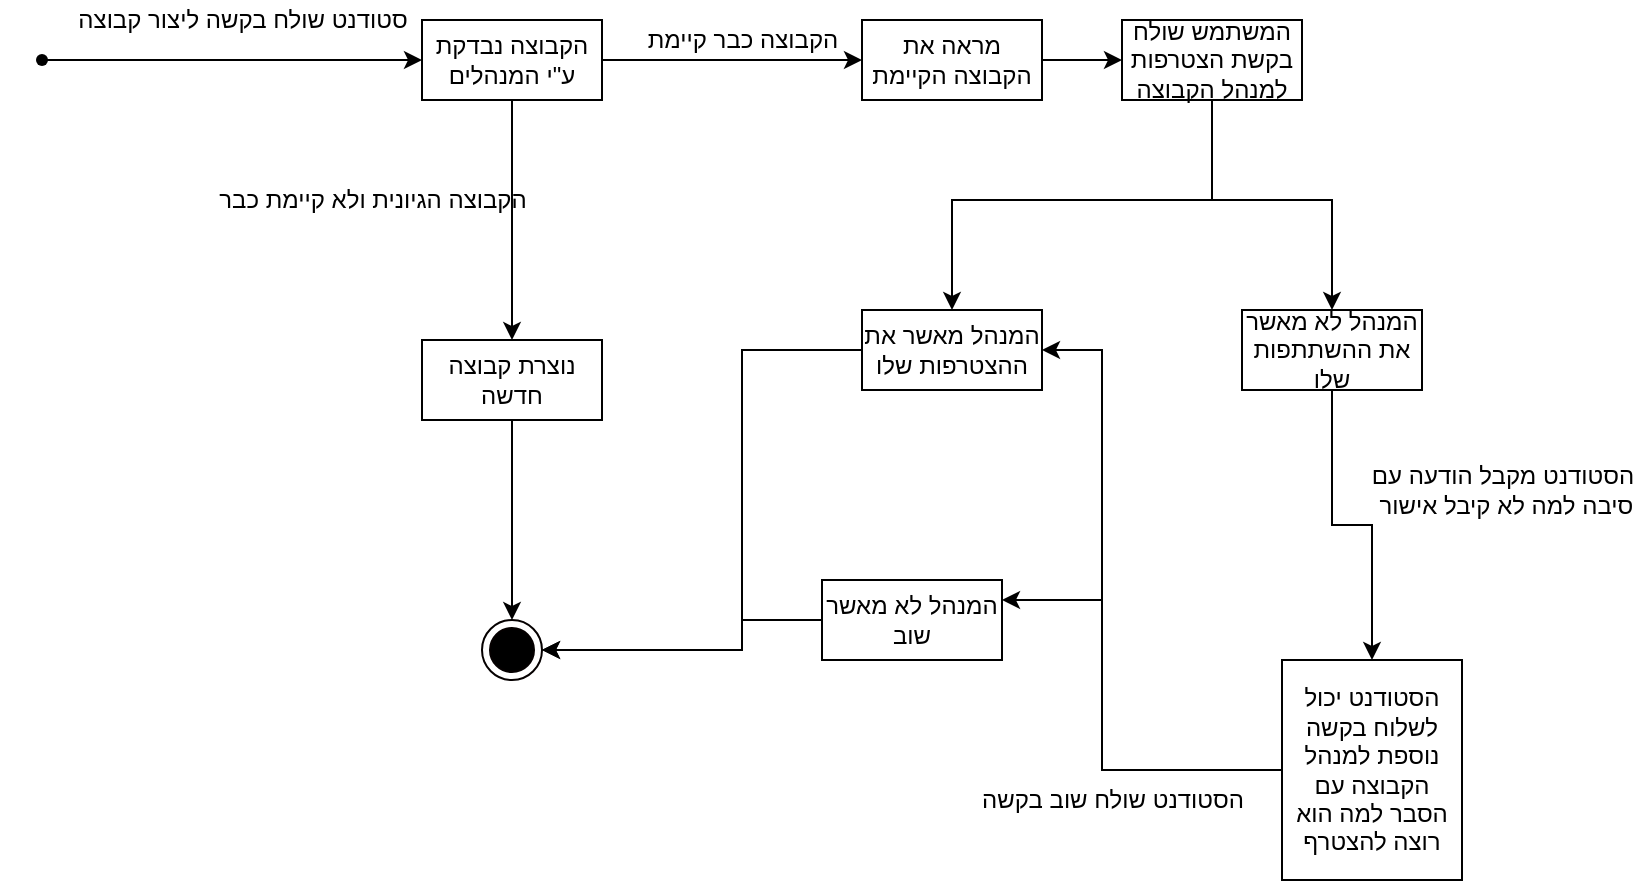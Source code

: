 <mxfile>
    <diagram id="ZxcNrr2-RxVxVpdg4Wmk" name="Page-1">
        <mxGraphModel dx="719" dy="617" grid="1" gridSize="10" guides="1" tooltips="1" connect="1" arrows="1" fold="1" page="1" pageScale="1" pageWidth="850" pageHeight="1100" math="0" shadow="0">
            <root>
                <mxCell id="0"/>
                <mxCell id="1" parent="0"/>
                <mxCell id="PJ3xckfTSliCAF6zciwJ-3" value="סטודנט שולח בקשה ליצור קבוצה" style="text;html=1;align=center;verticalAlign=middle;resizable=0;points=[];autosize=1;strokeColor=none;fillColor=none;" parent="1" vertex="1">
                    <mxGeometry x="40" y="180" width="160" height="20" as="geometry"/>
                </mxCell>
                <mxCell id="PJ3xckfTSliCAF6zciwJ-14" style="edgeStyle=orthogonalEdgeStyle;rounded=0;orthogonalLoop=1;jettySize=auto;html=1;entryX=0;entryY=0.5;entryDx=0;entryDy=0;" parent="1" source="PJ3xckfTSliCAF6zciwJ-4" target="PJ3xckfTSliCAF6zciwJ-12" edge="1">
                    <mxGeometry relative="1" as="geometry"/>
                </mxCell>
                <mxCell id="PJ3xckfTSliCAF6zciwJ-4" value="הקבוצה נבדקת ע&quot;י המנהלים " style="rounded=0;whiteSpace=wrap;html=1;" parent="1" vertex="1">
                    <mxGeometry x="210" y="190" width="90" height="40" as="geometry"/>
                </mxCell>
                <mxCell id="PJ3xckfTSliCAF6zciwJ-5" value="" style="endArrow=classic;html=1;rounded=0;exitX=0.5;exitY=1;exitDx=0;exitDy=0;entryX=0.5;entryY=0;entryDx=0;entryDy=0;" parent="1" source="PJ3xckfTSliCAF6zciwJ-4" target="OdFfhlGP0_GXfFOtKDw0-12" edge="1">
                    <mxGeometry width="50" height="50" relative="1" as="geometry">
                        <mxPoint x="300" y="300" as="sourcePoint"/>
                        <mxPoint x="255" y="360" as="targetPoint"/>
                    </mxGeometry>
                </mxCell>
                <mxCell id="PJ3xckfTSliCAF6zciwJ-6" value="הקבוצה הגיונית ולא קיימת כבר" style="text;html=1;align=center;verticalAlign=middle;resizable=0;points=[];autosize=1;strokeColor=none;fillColor=none;" parent="1" vertex="1">
                    <mxGeometry x="110" y="270" width="150" height="20" as="geometry"/>
                </mxCell>
                <mxCell id="PJ3xckfTSliCAF6zciwJ-9" style="edgeStyle=orthogonalEdgeStyle;rounded=0;orthogonalLoop=1;jettySize=auto;html=1;" parent="1" source="PJ3xckfTSliCAF6zciwJ-7" target="PJ3xckfTSliCAF6zciwJ-4" edge="1">
                    <mxGeometry relative="1" as="geometry"/>
                </mxCell>
                <mxCell id="PJ3xckfTSliCAF6zciwJ-7" value="" style="shape=waypoint;sketch=0;fillStyle=solid;size=6;pointerEvents=1;points=[];fillColor=none;resizable=0;rotatable=0;perimeter=centerPerimeter;snapToPoint=1;" parent="1" vertex="1">
                    <mxGeometry y="190" width="40" height="40" as="geometry"/>
                </mxCell>
                <mxCell id="PJ3xckfTSliCAF6zciwJ-10" value="" style="ellipse;html=1;shape=endState;fillColor=#000000;strokeColor=#050000;" parent="1" vertex="1">
                    <mxGeometry x="240" y="490" width="30" height="30" as="geometry"/>
                </mxCell>
                <mxCell id="9" style="edgeStyle=none;html=1;exitX=1;exitY=0.5;exitDx=0;exitDy=0;entryX=0;entryY=0.5;entryDx=0;entryDy=0;" edge="1" parent="1" source="PJ3xckfTSliCAF6zciwJ-12" target="4">
                    <mxGeometry relative="1" as="geometry"/>
                </mxCell>
                <mxCell id="PJ3xckfTSliCAF6zciwJ-12" value="מראה את הקבוצה הקיימת" style="rounded=0;whiteSpace=wrap;html=1;" parent="1" vertex="1">
                    <mxGeometry x="430" y="190" width="90" height="40" as="geometry"/>
                </mxCell>
                <mxCell id="PJ3xckfTSliCAF6zciwJ-15" value="הקבוצה כבר קיימת" style="text;html=1;align=center;verticalAlign=middle;resizable=0;points=[];autosize=1;strokeColor=none;fillColor=none;" parent="1" vertex="1">
                    <mxGeometry x="320" y="190" width="100" height="20" as="geometry"/>
                </mxCell>
                <mxCell id="2" style="edgeStyle=none;html=1;exitX=0;exitY=0.5;exitDx=0;exitDy=0;entryX=1;entryY=0.5;entryDx=0;entryDy=0;rounded=0;" edge="1" parent="1" source="PJ3xckfTSliCAF6zciwJ-16" target="PJ3xckfTSliCAF6zciwJ-10">
                    <mxGeometry relative="1" as="geometry">
                        <Array as="points">
                            <mxPoint x="370" y="355"/>
                            <mxPoint x="370" y="505"/>
                        </Array>
                    </mxGeometry>
                </mxCell>
                <mxCell id="PJ3xckfTSliCAF6zciwJ-16" value="המנהל מאשר את ההצטרפות שלו" style="rounded=0;whiteSpace=wrap;html=1;" parent="1" vertex="1">
                    <mxGeometry x="430" y="335" width="90" height="40" as="geometry"/>
                </mxCell>
                <mxCell id="OdFfhlGP0_GXfFOtKDw0-14" style="edgeStyle=orthogonalEdgeStyle;rounded=0;orthogonalLoop=1;jettySize=auto;html=1;" parent="1" source="OdFfhlGP0_GXfFOtKDw0-4" target="OdFfhlGP0_GXfFOtKDw0-7" edge="1">
                    <mxGeometry relative="1" as="geometry"/>
                </mxCell>
                <mxCell id="OdFfhlGP0_GXfFOtKDw0-4" value="המנהל לא מאשר את ההשתתפות שלו" style="rounded=0;whiteSpace=wrap;html=1;" parent="1" vertex="1">
                    <mxGeometry x="620" y="335" width="90" height="40" as="geometry"/>
                </mxCell>
                <mxCell id="OdFfhlGP0_GXfFOtKDw0-10" style="edgeStyle=orthogonalEdgeStyle;rounded=0;orthogonalLoop=1;jettySize=auto;html=1;entryX=1;entryY=0.5;entryDx=0;entryDy=0;" parent="1" source="OdFfhlGP0_GXfFOtKDw0-7" target="PJ3xckfTSliCAF6zciwJ-16" edge="1">
                    <mxGeometry relative="1" as="geometry">
                        <mxPoint x="550" y="390" as="targetPoint"/>
                        <Array as="points">
                            <mxPoint x="550" y="565"/>
                            <mxPoint x="550" y="355"/>
                        </Array>
                    </mxGeometry>
                </mxCell>
                <mxCell id="OdFfhlGP0_GXfFOtKDw0-16" style="edgeStyle=orthogonalEdgeStyle;rounded=0;orthogonalLoop=1;jettySize=auto;html=1;entryX=1;entryY=0.25;entryDx=0;entryDy=0;" parent="1" source="OdFfhlGP0_GXfFOtKDw0-7" target="OdFfhlGP0_GXfFOtKDw0-15" edge="1">
                    <mxGeometry relative="1" as="geometry">
                        <Array as="points">
                            <mxPoint x="550" y="565"/>
                            <mxPoint x="550" y="480"/>
                        </Array>
                    </mxGeometry>
                </mxCell>
                <mxCell id="OdFfhlGP0_GXfFOtKDw0-7" value="הסטודנט יכול לשלוח בקשה נוספת למנהל הקבוצה עם הסבר למה הוא רוצה להצטרף" style="rounded=0;whiteSpace=wrap;html=1;" parent="1" vertex="1">
                    <mxGeometry x="640" y="510" width="90" height="110" as="geometry"/>
                </mxCell>
                <mxCell id="OdFfhlGP0_GXfFOtKDw0-9" value="הסטודנט מקבל הודעה עם&lt;br&gt;&amp;nbsp;סיבה למה לא קיבל אישור" style="text;html=1;align=center;verticalAlign=middle;resizable=0;points=[];autosize=1;strokeColor=none;fillColor=none;" parent="1" vertex="1">
                    <mxGeometry x="680" y="410" width="140" height="30" as="geometry"/>
                </mxCell>
                <mxCell id="OdFfhlGP0_GXfFOtKDw0-11" value="הסטודנט שולח שוב בקשה" style="text;html=1;align=center;verticalAlign=middle;resizable=0;points=[];autosize=1;strokeColor=none;fillColor=none;" parent="1" vertex="1">
                    <mxGeometry x="490" y="570" width="130" height="20" as="geometry"/>
                </mxCell>
                <mxCell id="OdFfhlGP0_GXfFOtKDw0-13" style="edgeStyle=orthogonalEdgeStyle;rounded=0;orthogonalLoop=1;jettySize=auto;html=1;" parent="1" source="OdFfhlGP0_GXfFOtKDw0-12" target="PJ3xckfTSliCAF6zciwJ-10" edge="1">
                    <mxGeometry relative="1" as="geometry"/>
                </mxCell>
                <mxCell id="OdFfhlGP0_GXfFOtKDw0-12" value="נוצרת קבוצה חדשה" style="rounded=0;whiteSpace=wrap;html=1;" parent="1" vertex="1">
                    <mxGeometry x="210" y="350" width="90" height="40" as="geometry"/>
                </mxCell>
                <mxCell id="3" style="edgeStyle=none;html=1;exitX=0;exitY=0.5;exitDx=0;exitDy=0;entryX=1;entryY=0.5;entryDx=0;entryDy=0;rounded=0;" edge="1" parent="1" source="OdFfhlGP0_GXfFOtKDw0-15" target="PJ3xckfTSliCAF6zciwJ-10">
                    <mxGeometry relative="1" as="geometry">
                        <Array as="points">
                            <mxPoint x="370" y="490"/>
                            <mxPoint x="370" y="505"/>
                        </Array>
                    </mxGeometry>
                </mxCell>
                <mxCell id="OdFfhlGP0_GXfFOtKDw0-15" value="המנהל לא מאשר שוב" style="rounded=0;whiteSpace=wrap;html=1;" parent="1" vertex="1">
                    <mxGeometry x="410" y="470" width="90" height="40" as="geometry"/>
                </mxCell>
                <mxCell id="7" style="edgeStyle=none;html=1;exitX=0.5;exitY=1;exitDx=0;exitDy=0;entryX=0.5;entryY=0;entryDx=0;entryDy=0;rounded=0;" edge="1" parent="1" source="4" target="OdFfhlGP0_GXfFOtKDw0-4">
                    <mxGeometry relative="1" as="geometry">
                        <Array as="points">
                            <mxPoint x="605" y="280"/>
                            <mxPoint x="665" y="280"/>
                        </Array>
                    </mxGeometry>
                </mxCell>
                <mxCell id="8" style="edgeStyle=none;html=1;exitX=0.5;exitY=1;exitDx=0;exitDy=0;entryX=0.5;entryY=0;entryDx=0;entryDy=0;rounded=0;" edge="1" parent="1" source="4" target="PJ3xckfTSliCAF6zciwJ-16">
                    <mxGeometry relative="1" as="geometry">
                        <Array as="points">
                            <mxPoint x="605" y="280"/>
                            <mxPoint x="475" y="280"/>
                        </Array>
                    </mxGeometry>
                </mxCell>
                <mxCell id="4" value="המשתמש שולח בקשת הצטרפות למנהל הקבוצה" style="rounded=0;whiteSpace=wrap;html=1;" vertex="1" parent="1">
                    <mxGeometry x="560" y="190" width="90" height="40" as="geometry"/>
                </mxCell>
            </root>
        </mxGraphModel>
    </diagram>
</mxfile>